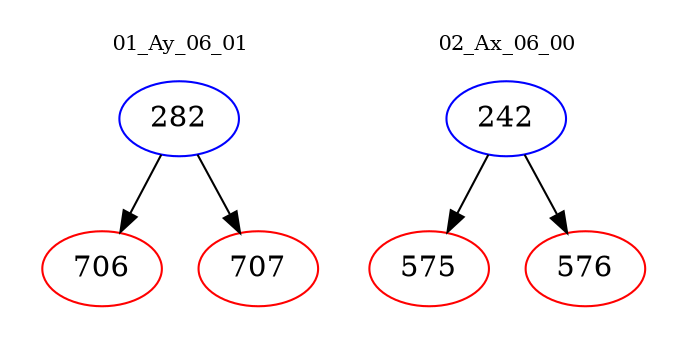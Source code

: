 digraph{
subgraph cluster_0 {
color = white
label = "01_Ay_06_01";
fontsize=10;
T0_282 [label="282", color="blue"]
T0_282 -> T0_706 [color="black"]
T0_706 [label="706", color="red"]
T0_282 -> T0_707 [color="black"]
T0_707 [label="707", color="red"]
}
subgraph cluster_1 {
color = white
label = "02_Ax_06_00";
fontsize=10;
T1_242 [label="242", color="blue"]
T1_242 -> T1_575 [color="black"]
T1_575 [label="575", color="red"]
T1_242 -> T1_576 [color="black"]
T1_576 [label="576", color="red"]
}
}

